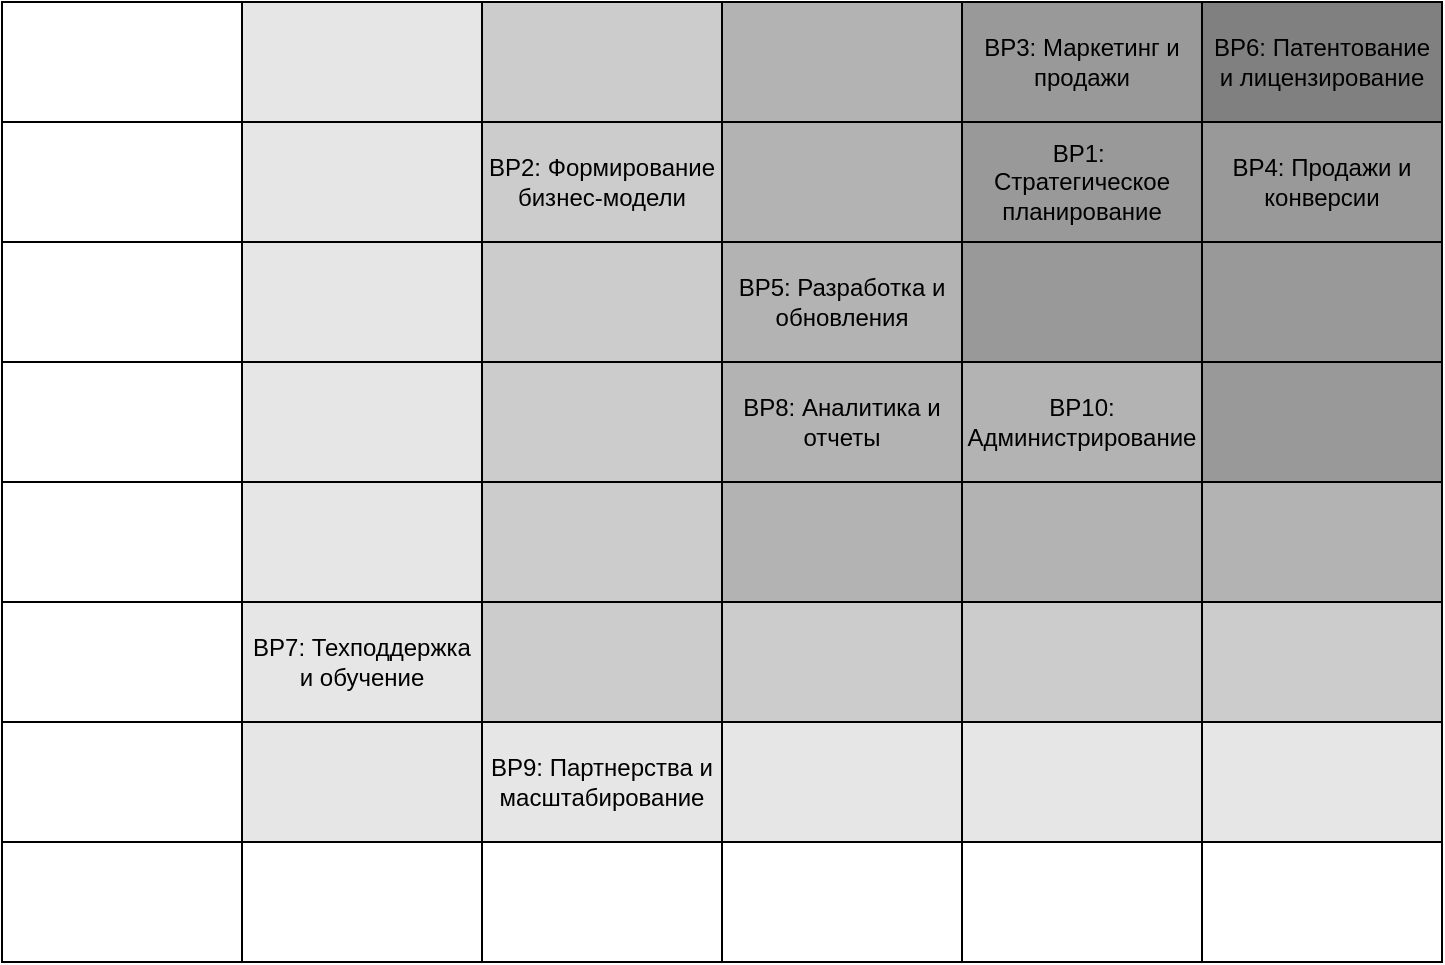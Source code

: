<mxfile version="28.1.2">
  <diagram name="Страница — 1" id="OALoT3N7iOh_u0J4rqke">
    <mxGraphModel dx="1097" dy="574" grid="1" gridSize="10" guides="1" tooltips="1" connect="1" arrows="1" fold="1" page="1" pageScale="1" pageWidth="827" pageHeight="1169" math="0" shadow="0">
      <root>
        <mxCell id="0" />
        <mxCell id="1" parent="0" />
        <mxCell id="jigqmfsTfTKTDYZOqwdQ-1" value="" style="rounded=0;whiteSpace=wrap;html=1;" vertex="1" parent="1">
          <mxGeometry x="110" y="70" width="120" height="60" as="geometry" />
        </mxCell>
        <mxCell id="jigqmfsTfTKTDYZOqwdQ-2" value="" style="rounded=0;whiteSpace=wrap;html=1;fillColor=#E6E6E6;" vertex="1" parent="1">
          <mxGeometry x="230" y="70" width="120" height="60" as="geometry" />
        </mxCell>
        <mxCell id="jigqmfsTfTKTDYZOqwdQ-3" value="" style="rounded=0;whiteSpace=wrap;html=1;fillColor=#CCCCCC;" vertex="1" parent="1">
          <mxGeometry x="350" y="70" width="120" height="60" as="geometry" />
        </mxCell>
        <mxCell id="jigqmfsTfTKTDYZOqwdQ-4" value="" style="rounded=0;whiteSpace=wrap;html=1;fillColor=#B3B3B3;" vertex="1" parent="1">
          <mxGeometry x="470" y="70" width="120" height="60" as="geometry" />
        </mxCell>
        <mxCell id="jigqmfsTfTKTDYZOqwdQ-5" value="BP3: Маркетинг и продажи" style="rounded=0;whiteSpace=wrap;html=1;fillColor=#999999;" vertex="1" parent="1">
          <mxGeometry x="590" y="70" width="120" height="60" as="geometry" />
        </mxCell>
        <mxCell id="jigqmfsTfTKTDYZOqwdQ-6" value="BP6: Патентование и лицензирование" style="rounded=0;whiteSpace=wrap;html=1;fillColor=#808080;" vertex="1" parent="1">
          <mxGeometry x="710" y="70" width="120" height="60" as="geometry" />
        </mxCell>
        <mxCell id="jigqmfsTfTKTDYZOqwdQ-7" value="" style="rounded=0;whiteSpace=wrap;html=1;" vertex="1" parent="1">
          <mxGeometry x="110" y="130" width="120" height="60" as="geometry" />
        </mxCell>
        <mxCell id="jigqmfsTfTKTDYZOqwdQ-8" value="" style="rounded=0;whiteSpace=wrap;html=1;fillColor=#E6E6E6;" vertex="1" parent="1">
          <mxGeometry x="230" y="130" width="120" height="60" as="geometry" />
        </mxCell>
        <mxCell id="jigqmfsTfTKTDYZOqwdQ-9" value="BP2: Формирование бизнес-модели" style="rounded=0;whiteSpace=wrap;html=1;fillColor=#CCCCCC;" vertex="1" parent="1">
          <mxGeometry x="350" y="130" width="120" height="60" as="geometry" />
        </mxCell>
        <mxCell id="jigqmfsTfTKTDYZOqwdQ-10" value="" style="rounded=0;whiteSpace=wrap;html=1;fillColor=#B3B3B3;" vertex="1" parent="1">
          <mxGeometry x="470" y="130" width="120" height="60" as="geometry" />
        </mxCell>
        <mxCell id="jigqmfsTfTKTDYZOqwdQ-11" value="BP1:&amp;nbsp;&lt;div&gt;Стратегическое планирование&lt;/div&gt;" style="rounded=0;whiteSpace=wrap;html=1;fillColor=#999999;" vertex="1" parent="1">
          <mxGeometry x="590" y="130" width="120" height="60" as="geometry" />
        </mxCell>
        <mxCell id="jigqmfsTfTKTDYZOqwdQ-12" value="BP4: Продажи и конверсии" style="rounded=0;whiteSpace=wrap;html=1;fillColor=#999999;" vertex="1" parent="1">
          <mxGeometry x="710" y="130" width="120" height="60" as="geometry" />
        </mxCell>
        <mxCell id="jigqmfsTfTKTDYZOqwdQ-13" value="" style="rounded=0;whiteSpace=wrap;html=1;" vertex="1" parent="1">
          <mxGeometry x="110" y="190" width="120" height="60" as="geometry" />
        </mxCell>
        <mxCell id="jigqmfsTfTKTDYZOqwdQ-14" value="" style="rounded=0;whiteSpace=wrap;html=1;fillColor=#E6E6E6;" vertex="1" parent="1">
          <mxGeometry x="230" y="190" width="120" height="60" as="geometry" />
        </mxCell>
        <mxCell id="jigqmfsTfTKTDYZOqwdQ-15" value="" style="rounded=0;whiteSpace=wrap;html=1;fillColor=#CCCCCC;" vertex="1" parent="1">
          <mxGeometry x="350" y="190" width="120" height="60" as="geometry" />
        </mxCell>
        <mxCell id="jigqmfsTfTKTDYZOqwdQ-16" value="BP5: Разработка и обновления" style="rounded=0;whiteSpace=wrap;html=1;fillColor=#B3B3B3;" vertex="1" parent="1">
          <mxGeometry x="470" y="190" width="120" height="60" as="geometry" />
        </mxCell>
        <mxCell id="jigqmfsTfTKTDYZOqwdQ-17" value="" style="rounded=0;whiteSpace=wrap;html=1;fillColor=#999999;" vertex="1" parent="1">
          <mxGeometry x="590" y="190" width="120" height="60" as="geometry" />
        </mxCell>
        <mxCell id="jigqmfsTfTKTDYZOqwdQ-18" value="" style="rounded=0;whiteSpace=wrap;html=1;fillColor=#999999;" vertex="1" parent="1">
          <mxGeometry x="710" y="190" width="120" height="60" as="geometry" />
        </mxCell>
        <mxCell id="jigqmfsTfTKTDYZOqwdQ-19" value="" style="rounded=0;whiteSpace=wrap;html=1;" vertex="1" parent="1">
          <mxGeometry x="110" y="250" width="120" height="60" as="geometry" />
        </mxCell>
        <mxCell id="jigqmfsTfTKTDYZOqwdQ-20" value="" style="rounded=0;whiteSpace=wrap;html=1;fillColor=#E6E6E6;" vertex="1" parent="1">
          <mxGeometry x="230" y="250" width="120" height="60" as="geometry" />
        </mxCell>
        <mxCell id="jigqmfsTfTKTDYZOqwdQ-21" value="" style="rounded=0;whiteSpace=wrap;html=1;fillColor=#CCCCCC;" vertex="1" parent="1">
          <mxGeometry x="350" y="250" width="120" height="60" as="geometry" />
        </mxCell>
        <mxCell id="jigqmfsTfTKTDYZOqwdQ-22" value="BP8: Аналитика и отчеты" style="rounded=0;whiteSpace=wrap;html=1;fillColor=#B3B3B3;" vertex="1" parent="1">
          <mxGeometry x="470" y="250" width="120" height="60" as="geometry" />
        </mxCell>
        <mxCell id="jigqmfsTfTKTDYZOqwdQ-23" value="BP10: Администрирование" style="rounded=0;whiteSpace=wrap;html=1;fillColor=#B3B3B3;" vertex="1" parent="1">
          <mxGeometry x="590" y="250" width="120" height="60" as="geometry" />
        </mxCell>
        <mxCell id="jigqmfsTfTKTDYZOqwdQ-24" value="" style="rounded=0;whiteSpace=wrap;html=1;fillColor=#999999;" vertex="1" parent="1">
          <mxGeometry x="710" y="250" width="120" height="60" as="geometry" />
        </mxCell>
        <mxCell id="jigqmfsTfTKTDYZOqwdQ-25" value="" style="rounded=0;whiteSpace=wrap;html=1;" vertex="1" parent="1">
          <mxGeometry x="110" y="310" width="120" height="60" as="geometry" />
        </mxCell>
        <mxCell id="jigqmfsTfTKTDYZOqwdQ-26" value="" style="rounded=0;whiteSpace=wrap;html=1;fillColor=#E6E6E6;" vertex="1" parent="1">
          <mxGeometry x="230" y="310" width="120" height="60" as="geometry" />
        </mxCell>
        <mxCell id="jigqmfsTfTKTDYZOqwdQ-27" value="" style="rounded=0;whiteSpace=wrap;html=1;fillColor=#CCCCCC;" vertex="1" parent="1">
          <mxGeometry x="350" y="310" width="120" height="60" as="geometry" />
        </mxCell>
        <mxCell id="jigqmfsTfTKTDYZOqwdQ-28" value="" style="rounded=0;whiteSpace=wrap;html=1;fillColor=#B3B3B3;" vertex="1" parent="1">
          <mxGeometry x="470" y="310" width="120" height="60" as="geometry" />
        </mxCell>
        <mxCell id="jigqmfsTfTKTDYZOqwdQ-29" value="" style="rounded=0;whiteSpace=wrap;html=1;fillColor=#B3B3B3;" vertex="1" parent="1">
          <mxGeometry x="590" y="310" width="120" height="60" as="geometry" />
        </mxCell>
        <mxCell id="jigqmfsTfTKTDYZOqwdQ-30" value="" style="rounded=0;whiteSpace=wrap;html=1;fillColor=#B3B3B3;" vertex="1" parent="1">
          <mxGeometry x="710" y="310" width="120" height="60" as="geometry" />
        </mxCell>
        <mxCell id="jigqmfsTfTKTDYZOqwdQ-31" value="" style="rounded=0;whiteSpace=wrap;html=1;" vertex="1" parent="1">
          <mxGeometry x="110" y="370" width="120" height="60" as="geometry" />
        </mxCell>
        <mxCell id="jigqmfsTfTKTDYZOqwdQ-32" value="BP7: Техподдержка и обучение" style="rounded=0;whiteSpace=wrap;html=1;fillColor=#E6E6E6;" vertex="1" parent="1">
          <mxGeometry x="230" y="370" width="120" height="60" as="geometry" />
        </mxCell>
        <mxCell id="jigqmfsTfTKTDYZOqwdQ-33" value="" style="rounded=0;whiteSpace=wrap;html=1;fillColor=#CCCCCC;" vertex="1" parent="1">
          <mxGeometry x="350" y="370" width="120" height="60" as="geometry" />
        </mxCell>
        <mxCell id="jigqmfsTfTKTDYZOqwdQ-34" value="" style="rounded=0;whiteSpace=wrap;html=1;fillColor=#CCCCCC;" vertex="1" parent="1">
          <mxGeometry x="470" y="370" width="120" height="60" as="geometry" />
        </mxCell>
        <mxCell id="jigqmfsTfTKTDYZOqwdQ-35" value="" style="rounded=0;whiteSpace=wrap;html=1;fillColor=#CCCCCC;" vertex="1" parent="1">
          <mxGeometry x="590" y="370" width="120" height="60" as="geometry" />
        </mxCell>
        <mxCell id="jigqmfsTfTKTDYZOqwdQ-36" value="" style="rounded=0;whiteSpace=wrap;html=1;fillColor=#CCCCCC;" vertex="1" parent="1">
          <mxGeometry x="710" y="370" width="120" height="60" as="geometry" />
        </mxCell>
        <mxCell id="jigqmfsTfTKTDYZOqwdQ-37" value="" style="rounded=0;whiteSpace=wrap;html=1;" vertex="1" parent="1">
          <mxGeometry x="110" y="430" width="120" height="60" as="geometry" />
        </mxCell>
        <mxCell id="jigqmfsTfTKTDYZOqwdQ-38" value="" style="rounded=0;whiteSpace=wrap;html=1;fillColor=#E6E6E6;" vertex="1" parent="1">
          <mxGeometry x="230" y="430" width="120" height="60" as="geometry" />
        </mxCell>
        <mxCell id="jigqmfsTfTKTDYZOqwdQ-39" value="BP9: Партнерства и масштабирование" style="rounded=0;whiteSpace=wrap;html=1;fillColor=#E6E6E6;" vertex="1" parent="1">
          <mxGeometry x="350" y="430" width="120" height="60" as="geometry" />
        </mxCell>
        <mxCell id="jigqmfsTfTKTDYZOqwdQ-40" value="" style="rounded=0;whiteSpace=wrap;html=1;fillColor=#E6E6E6;" vertex="1" parent="1">
          <mxGeometry x="470" y="430" width="120" height="60" as="geometry" />
        </mxCell>
        <mxCell id="jigqmfsTfTKTDYZOqwdQ-41" value="" style="rounded=0;whiteSpace=wrap;html=1;fillColor=#E6E6E6;" vertex="1" parent="1">
          <mxGeometry x="590" y="430" width="120" height="60" as="geometry" />
        </mxCell>
        <mxCell id="jigqmfsTfTKTDYZOqwdQ-42" value="" style="rounded=0;whiteSpace=wrap;html=1;fillColor=#E6E6E6;" vertex="1" parent="1">
          <mxGeometry x="710" y="430" width="120" height="60" as="geometry" />
        </mxCell>
        <mxCell id="jigqmfsTfTKTDYZOqwdQ-43" value="" style="rounded=0;whiteSpace=wrap;html=1;" vertex="1" parent="1">
          <mxGeometry x="110" y="490" width="120" height="60" as="geometry" />
        </mxCell>
        <mxCell id="jigqmfsTfTKTDYZOqwdQ-44" value="" style="rounded=0;whiteSpace=wrap;html=1;" vertex="1" parent="1">
          <mxGeometry x="230" y="490" width="120" height="60" as="geometry" />
        </mxCell>
        <mxCell id="jigqmfsTfTKTDYZOqwdQ-45" value="" style="rounded=0;whiteSpace=wrap;html=1;" vertex="1" parent="1">
          <mxGeometry x="350" y="490" width="120" height="60" as="geometry" />
        </mxCell>
        <mxCell id="jigqmfsTfTKTDYZOqwdQ-46" value="" style="rounded=0;whiteSpace=wrap;html=1;" vertex="1" parent="1">
          <mxGeometry x="470" y="490" width="120" height="60" as="geometry" />
        </mxCell>
        <mxCell id="jigqmfsTfTKTDYZOqwdQ-47" value="" style="rounded=0;whiteSpace=wrap;html=1;" vertex="1" parent="1">
          <mxGeometry x="590" y="490" width="120" height="60" as="geometry" />
        </mxCell>
        <mxCell id="jigqmfsTfTKTDYZOqwdQ-48" value="" style="rounded=0;whiteSpace=wrap;html=1;" vertex="1" parent="1">
          <mxGeometry x="710" y="490" width="120" height="60" as="geometry" />
        </mxCell>
      </root>
    </mxGraphModel>
  </diagram>
</mxfile>
